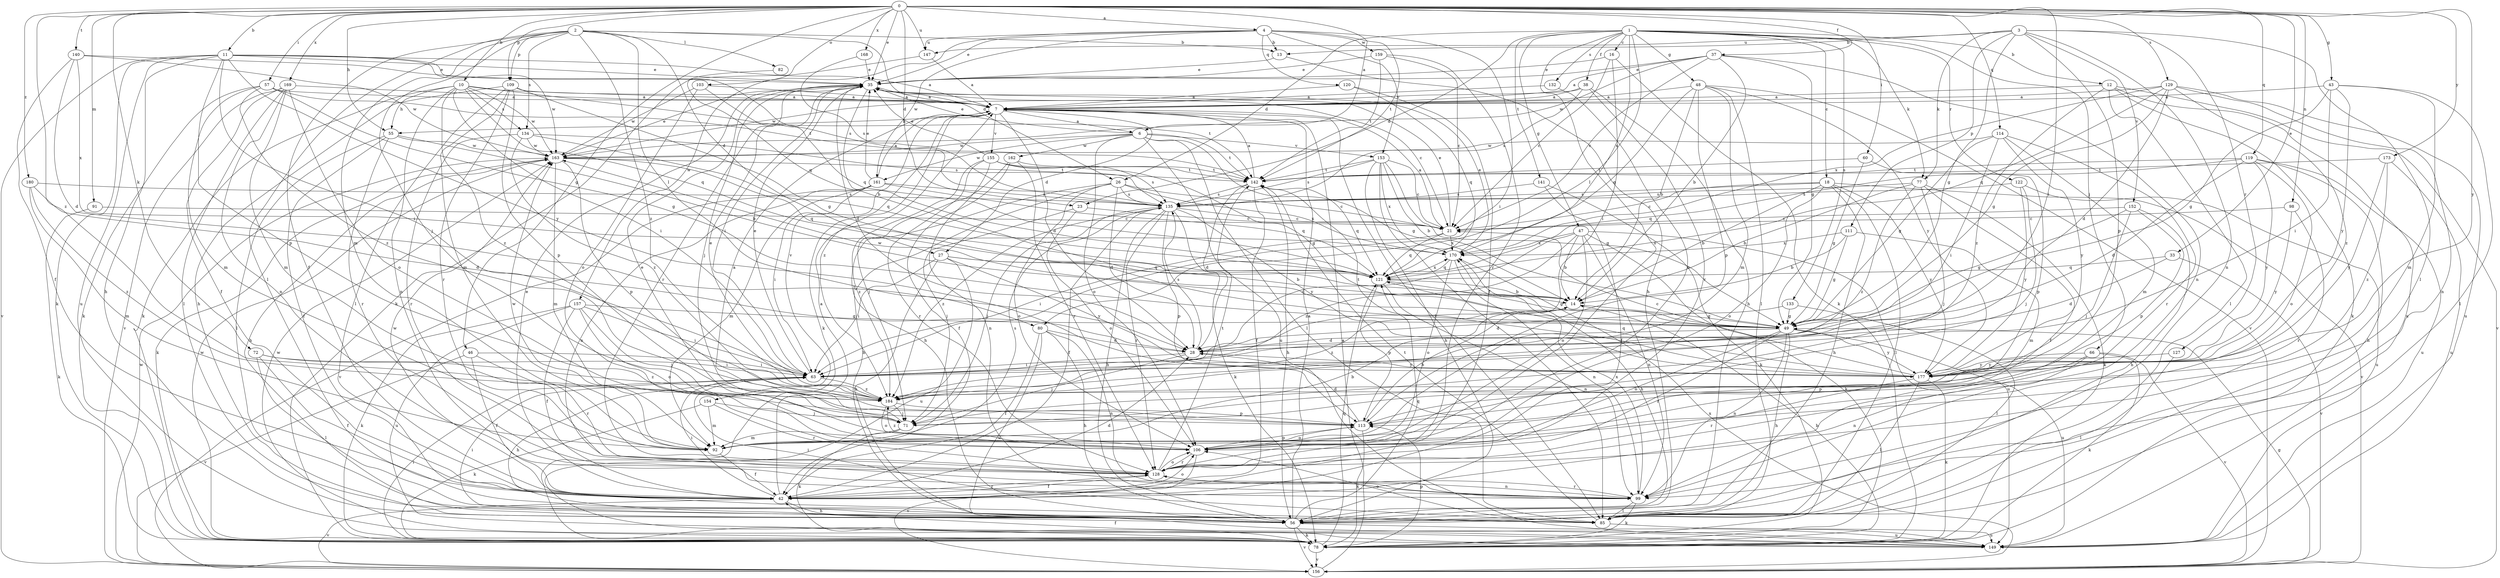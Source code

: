 strict digraph  {
0;
1;
2;
3;
4;
6;
7;
10;
11;
12;
13;
14;
16;
18;
21;
23;
26;
27;
28;
33;
35;
37;
38;
42;
43;
46;
47;
48;
49;
55;
56;
57;
60;
63;
66;
71;
72;
77;
78;
80;
82;
85;
91;
92;
98;
99;
103;
106;
109;
111;
113;
114;
119;
120;
121;
122;
127;
128;
129;
132;
133;
134;
135;
140;
141;
142;
147;
149;
152;
153;
154;
155;
156;
157;
159;
161;
162;
163;
168;
169;
170;
173;
177;
180;
184;
0 -> 4  [label=a];
0 -> 6  [label=a];
0 -> 10  [label=b];
0 -> 11  [label=b];
0 -> 23  [label=d];
0 -> 33  [label=e];
0 -> 35  [label=e];
0 -> 37  [label=f];
0 -> 43  [label=g];
0 -> 46  [label=g];
0 -> 55  [label=h];
0 -> 57  [label=i];
0 -> 60  [label=i];
0 -> 63  [label=i];
0 -> 72  [label=k];
0 -> 91  [label=m];
0 -> 98  [label=n];
0 -> 103  [label=o];
0 -> 109  [label=p];
0 -> 114  [label=q];
0 -> 119  [label=q];
0 -> 129  [label=s];
0 -> 140  [label=t];
0 -> 147  [label=u];
0 -> 168  [label=x];
0 -> 169  [label=x];
0 -> 173  [label=y];
0 -> 177  [label=y];
0 -> 180  [label=z];
0 -> 184  [label=z];
1 -> 12  [label=b];
1 -> 16  [label=c];
1 -> 18  [label=c];
1 -> 23  [label=d];
1 -> 26  [label=d];
1 -> 38  [label=f];
1 -> 47  [label=g];
1 -> 48  [label=g];
1 -> 66  [label=j];
1 -> 77  [label=k];
1 -> 80  [label=l];
1 -> 106  [label=o];
1 -> 122  [label=r];
1 -> 132  [label=s];
1 -> 133  [label=s];
1 -> 141  [label=t];
1 -> 170  [label=x];
2 -> 13  [label=b];
2 -> 26  [label=d];
2 -> 27  [label=d];
2 -> 42  [label=f];
2 -> 71  [label=j];
2 -> 80  [label=l];
2 -> 82  [label=l];
2 -> 85  [label=l];
2 -> 92  [label=m];
2 -> 109  [label=p];
2 -> 134  [label=s];
2 -> 184  [label=z];
3 -> 13  [label=b];
3 -> 49  [label=g];
3 -> 77  [label=k];
3 -> 85  [label=l];
3 -> 99  [label=n];
3 -> 111  [label=p];
3 -> 113  [label=p];
3 -> 127  [label=r];
3 -> 147  [label=u];
3 -> 152  [label=v];
4 -> 13  [label=b];
4 -> 35  [label=e];
4 -> 63  [label=i];
4 -> 120  [label=q];
4 -> 142  [label=t];
4 -> 147  [label=u];
4 -> 153  [label=v];
4 -> 157  [label=w];
4 -> 159  [label=w];
4 -> 161  [label=w];
6 -> 35  [label=e];
6 -> 49  [label=g];
6 -> 85  [label=l];
6 -> 106  [label=o];
6 -> 142  [label=t];
6 -> 149  [label=u];
6 -> 153  [label=v];
6 -> 161  [label=w];
6 -> 162  [label=w];
6 -> 163  [label=w];
7 -> 6  [label=a];
7 -> 27  [label=d];
7 -> 28  [label=d];
7 -> 55  [label=h];
7 -> 78  [label=k];
7 -> 85  [label=l];
7 -> 154  [label=v];
7 -> 155  [label=v];
7 -> 184  [label=z];
10 -> 7  [label=a];
10 -> 55  [label=h];
10 -> 63  [label=i];
10 -> 78  [label=k];
10 -> 99  [label=n];
10 -> 121  [label=q];
10 -> 134  [label=s];
10 -> 142  [label=t];
10 -> 163  [label=w];
10 -> 184  [label=z];
11 -> 7  [label=a];
11 -> 35  [label=e];
11 -> 56  [label=h];
11 -> 63  [label=i];
11 -> 78  [label=k];
11 -> 113  [label=p];
11 -> 135  [label=s];
11 -> 149  [label=u];
11 -> 156  [label=v];
11 -> 163  [label=w];
11 -> 177  [label=y];
12 -> 7  [label=a];
12 -> 78  [label=k];
12 -> 85  [label=l];
12 -> 149  [label=u];
12 -> 156  [label=v];
12 -> 184  [label=z];
13 -> 35  [label=e];
13 -> 56  [label=h];
14 -> 49  [label=g];
14 -> 184  [label=z];
16 -> 21  [label=c];
16 -> 35  [label=e];
16 -> 63  [label=i];
16 -> 78  [label=k];
18 -> 14  [label=b];
18 -> 21  [label=c];
18 -> 56  [label=h];
18 -> 85  [label=l];
18 -> 106  [label=o];
18 -> 135  [label=s];
18 -> 156  [label=v];
18 -> 177  [label=y];
21 -> 7  [label=a];
21 -> 35  [label=e];
21 -> 63  [label=i];
21 -> 121  [label=q];
21 -> 170  [label=x];
23 -> 21  [label=c];
23 -> 71  [label=j];
23 -> 106  [label=o];
26 -> 21  [label=c];
26 -> 28  [label=d];
26 -> 56  [label=h];
26 -> 106  [label=o];
26 -> 135  [label=s];
26 -> 170  [label=x];
26 -> 184  [label=z];
27 -> 14  [label=b];
27 -> 56  [label=h];
27 -> 63  [label=i];
27 -> 121  [label=q];
27 -> 149  [label=u];
27 -> 177  [label=y];
28 -> 63  [label=i];
28 -> 71  [label=j];
28 -> 135  [label=s];
28 -> 177  [label=y];
33 -> 28  [label=d];
33 -> 121  [label=q];
33 -> 156  [label=v];
35 -> 7  [label=a];
35 -> 14  [label=b];
35 -> 21  [label=c];
35 -> 28  [label=d];
35 -> 63  [label=i];
35 -> 71  [label=j];
35 -> 128  [label=r];
37 -> 7  [label=a];
37 -> 14  [label=b];
37 -> 21  [label=c];
37 -> 35  [label=e];
37 -> 49  [label=g];
37 -> 99  [label=n];
37 -> 163  [label=w];
38 -> 7  [label=a];
38 -> 56  [label=h];
38 -> 128  [label=r];
38 -> 135  [label=s];
38 -> 163  [label=w];
42 -> 7  [label=a];
42 -> 28  [label=d];
42 -> 35  [label=e];
42 -> 56  [label=h];
42 -> 63  [label=i];
42 -> 106  [label=o];
42 -> 128  [label=r];
42 -> 156  [label=v];
42 -> 163  [label=w];
43 -> 7  [label=a];
43 -> 49  [label=g];
43 -> 63  [label=i];
43 -> 85  [label=l];
43 -> 92  [label=m];
43 -> 177  [label=y];
46 -> 42  [label=f];
46 -> 63  [label=i];
46 -> 128  [label=r];
46 -> 156  [label=v];
47 -> 14  [label=b];
47 -> 28  [label=d];
47 -> 78  [label=k];
47 -> 99  [label=n];
47 -> 106  [label=o];
47 -> 149  [label=u];
47 -> 170  [label=x];
47 -> 184  [label=z];
48 -> 7  [label=a];
48 -> 14  [label=b];
48 -> 85  [label=l];
48 -> 92  [label=m];
48 -> 113  [label=p];
48 -> 121  [label=q];
48 -> 156  [label=v];
48 -> 177  [label=y];
49 -> 28  [label=d];
49 -> 56  [label=h];
49 -> 99  [label=n];
49 -> 106  [label=o];
49 -> 128  [label=r];
49 -> 149  [label=u];
49 -> 163  [label=w];
49 -> 177  [label=y];
55 -> 14  [label=b];
55 -> 42  [label=f];
55 -> 85  [label=l];
55 -> 128  [label=r];
55 -> 163  [label=w];
56 -> 7  [label=a];
56 -> 63  [label=i];
56 -> 78  [label=k];
56 -> 121  [label=q];
56 -> 149  [label=u];
56 -> 156  [label=v];
57 -> 7  [label=a];
57 -> 49  [label=g];
57 -> 78  [label=k];
57 -> 92  [label=m];
57 -> 142  [label=t];
57 -> 184  [label=z];
60 -> 49  [label=g];
60 -> 113  [label=p];
60 -> 142  [label=t];
63 -> 35  [label=e];
63 -> 56  [label=h];
63 -> 184  [label=z];
66 -> 78  [label=k];
66 -> 99  [label=n];
66 -> 113  [label=p];
66 -> 156  [label=v];
66 -> 177  [label=y];
71 -> 7  [label=a];
71 -> 78  [label=k];
71 -> 92  [label=m];
72 -> 42  [label=f];
72 -> 63  [label=i];
72 -> 85  [label=l];
72 -> 184  [label=z];
77 -> 14  [label=b];
77 -> 42  [label=f];
77 -> 71  [label=j];
77 -> 78  [label=k];
77 -> 135  [label=s];
77 -> 184  [label=z];
78 -> 14  [label=b];
78 -> 63  [label=i];
78 -> 113  [label=p];
78 -> 121  [label=q];
78 -> 156  [label=v];
78 -> 163  [label=w];
80 -> 28  [label=d];
80 -> 42  [label=f];
80 -> 56  [label=h];
80 -> 99  [label=n];
80 -> 149  [label=u];
82 -> 121  [label=q];
85 -> 63  [label=i];
85 -> 106  [label=o];
85 -> 142  [label=t];
85 -> 149  [label=u];
91 -> 21  [label=c];
91 -> 78  [label=k];
92 -> 14  [label=b];
92 -> 42  [label=f];
92 -> 135  [label=s];
92 -> 163  [label=w];
98 -> 21  [label=c];
98 -> 128  [label=r];
98 -> 177  [label=y];
99 -> 78  [label=k];
99 -> 85  [label=l];
99 -> 128  [label=r];
99 -> 170  [label=x];
103 -> 7  [label=a];
103 -> 106  [label=o];
103 -> 121  [label=q];
103 -> 163  [label=w];
106 -> 35  [label=e];
106 -> 113  [label=p];
106 -> 128  [label=r];
106 -> 156  [label=v];
106 -> 184  [label=z];
109 -> 7  [label=a];
109 -> 49  [label=g];
109 -> 56  [label=h];
109 -> 85  [label=l];
109 -> 92  [label=m];
109 -> 113  [label=p];
109 -> 128  [label=r];
111 -> 14  [label=b];
111 -> 49  [label=g];
111 -> 92  [label=m];
111 -> 170  [label=x];
113 -> 14  [label=b];
113 -> 28  [label=d];
113 -> 78  [label=k];
113 -> 106  [label=o];
114 -> 49  [label=g];
114 -> 63  [label=i];
114 -> 92  [label=m];
114 -> 128  [label=r];
114 -> 163  [label=w];
114 -> 177  [label=y];
119 -> 28  [label=d];
119 -> 56  [label=h];
119 -> 106  [label=o];
119 -> 121  [label=q];
119 -> 142  [label=t];
119 -> 149  [label=u];
119 -> 177  [label=y];
120 -> 7  [label=a];
120 -> 42  [label=f];
120 -> 121  [label=q];
121 -> 14  [label=b];
121 -> 49  [label=g];
121 -> 99  [label=n];
121 -> 113  [label=p];
121 -> 170  [label=x];
122 -> 71  [label=j];
122 -> 135  [label=s];
122 -> 149  [label=u];
122 -> 177  [label=y];
127 -> 85  [label=l];
127 -> 177  [label=y];
128 -> 42  [label=f];
128 -> 99  [label=n];
128 -> 106  [label=o];
128 -> 142  [label=t];
129 -> 7  [label=a];
129 -> 28  [label=d];
129 -> 49  [label=g];
129 -> 99  [label=n];
129 -> 121  [label=q];
129 -> 149  [label=u];
129 -> 170  [label=x];
129 -> 184  [label=z];
132 -> 7  [label=a];
132 -> 106  [label=o];
133 -> 28  [label=d];
133 -> 49  [label=g];
133 -> 85  [label=l];
134 -> 121  [label=q];
134 -> 128  [label=r];
134 -> 135  [label=s];
134 -> 163  [label=w];
134 -> 184  [label=z];
135 -> 21  [label=c];
135 -> 42  [label=f];
135 -> 56  [label=h];
135 -> 71  [label=j];
135 -> 78  [label=k];
135 -> 113  [label=p];
135 -> 128  [label=r];
135 -> 177  [label=y];
135 -> 184  [label=z];
140 -> 28  [label=d];
140 -> 35  [label=e];
140 -> 42  [label=f];
140 -> 163  [label=w];
140 -> 170  [label=x];
141 -> 42  [label=f];
141 -> 78  [label=k];
141 -> 135  [label=s];
142 -> 7  [label=a];
142 -> 28  [label=d];
142 -> 42  [label=f];
142 -> 56  [label=h];
142 -> 121  [label=q];
142 -> 135  [label=s];
147 -> 7  [label=a];
147 -> 78  [label=k];
149 -> 42  [label=f];
149 -> 163  [label=w];
152 -> 21  [label=c];
152 -> 49  [label=g];
152 -> 56  [label=h];
152 -> 71  [label=j];
152 -> 113  [label=p];
153 -> 14  [label=b];
153 -> 21  [label=c];
153 -> 49  [label=g];
153 -> 56  [label=h];
153 -> 85  [label=l];
153 -> 135  [label=s];
153 -> 142  [label=t];
153 -> 170  [label=x];
154 -> 71  [label=j];
154 -> 78  [label=k];
154 -> 92  [label=m];
154 -> 128  [label=r];
155 -> 35  [label=e];
155 -> 49  [label=g];
155 -> 56  [label=h];
155 -> 99  [label=n];
155 -> 128  [label=r];
155 -> 135  [label=s];
155 -> 142  [label=t];
156 -> 7  [label=a];
156 -> 49  [label=g];
156 -> 163  [label=w];
156 -> 170  [label=x];
157 -> 42  [label=f];
157 -> 49  [label=g];
157 -> 63  [label=i];
157 -> 71  [label=j];
157 -> 78  [label=k];
157 -> 106  [label=o];
157 -> 149  [label=u];
159 -> 21  [label=c];
159 -> 35  [label=e];
159 -> 128  [label=r];
159 -> 142  [label=t];
161 -> 7  [label=a];
161 -> 35  [label=e];
161 -> 63  [label=i];
161 -> 92  [label=m];
161 -> 99  [label=n];
161 -> 121  [label=q];
161 -> 135  [label=s];
161 -> 156  [label=v];
162 -> 42  [label=f];
162 -> 71  [label=j];
162 -> 128  [label=r];
162 -> 142  [label=t];
163 -> 35  [label=e];
163 -> 56  [label=h];
163 -> 78  [label=k];
163 -> 92  [label=m];
163 -> 113  [label=p];
163 -> 121  [label=q];
163 -> 142  [label=t];
168 -> 35  [label=e];
168 -> 135  [label=s];
169 -> 7  [label=a];
169 -> 42  [label=f];
169 -> 85  [label=l];
169 -> 92  [label=m];
169 -> 99  [label=n];
169 -> 106  [label=o];
169 -> 156  [label=v];
170 -> 35  [label=e];
170 -> 56  [label=h];
170 -> 99  [label=n];
170 -> 106  [label=o];
170 -> 121  [label=q];
173 -> 142  [label=t];
173 -> 149  [label=u];
173 -> 177  [label=y];
173 -> 184  [label=z];
177 -> 21  [label=c];
177 -> 78  [label=k];
177 -> 85  [label=l];
177 -> 121  [label=q];
177 -> 128  [label=r];
177 -> 142  [label=t];
180 -> 28  [label=d];
180 -> 92  [label=m];
180 -> 135  [label=s];
180 -> 184  [label=z];
184 -> 35  [label=e];
184 -> 71  [label=j];
184 -> 106  [label=o];
184 -> 113  [label=p];
}
